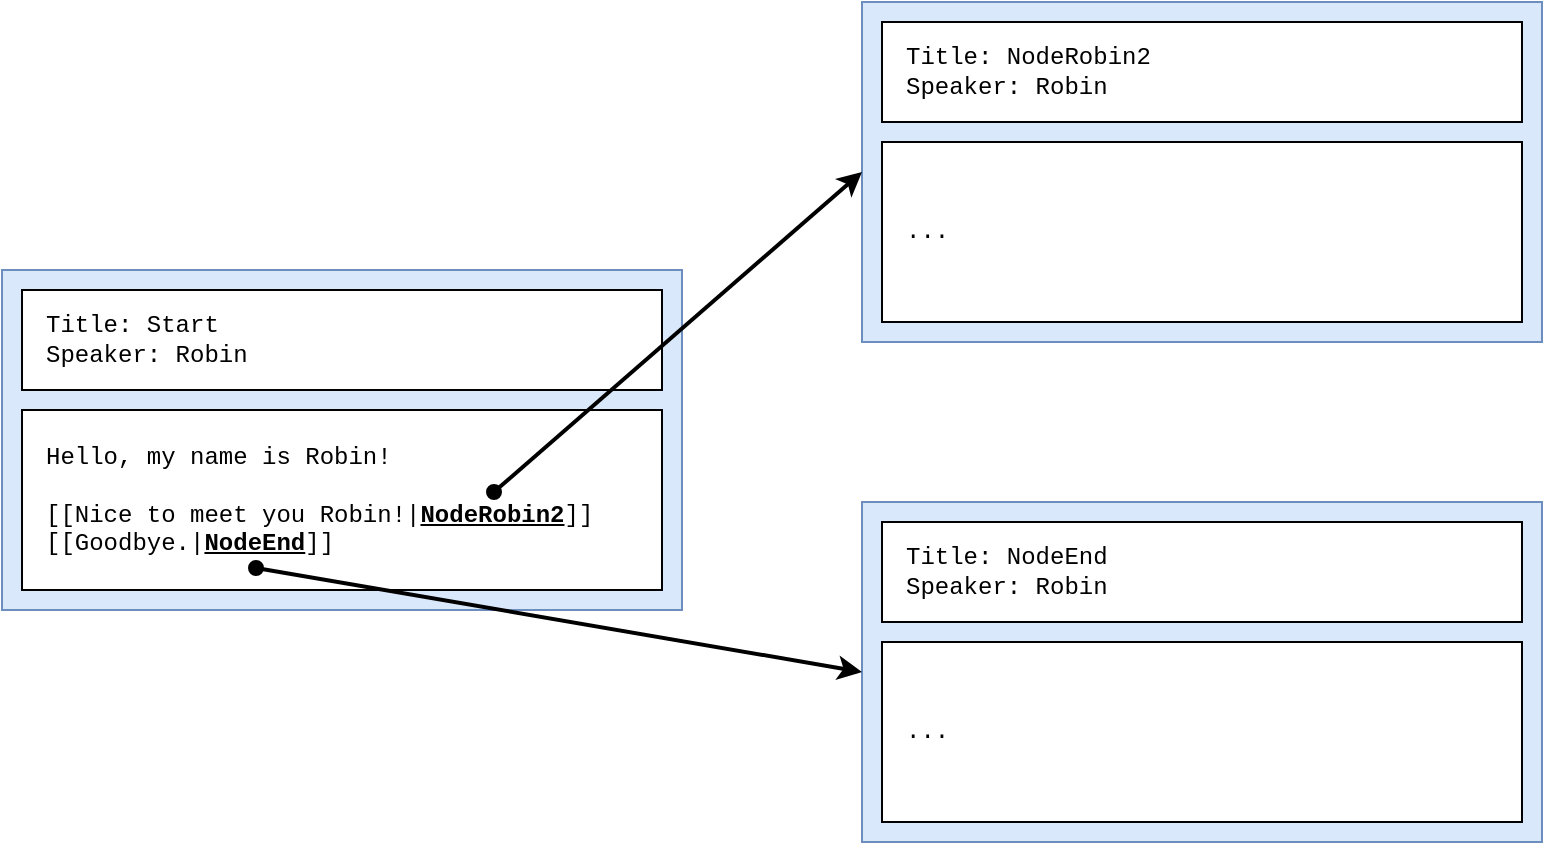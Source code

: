 <mxfile version="14.6.13" type="device"><diagram id="mOh2yW5HAtdaCrphhgXq" name="Page-1"><mxGraphModel dx="1106" dy="894" grid="1" gridSize="10" guides="1" tooltips="1" connect="1" arrows="1" fold="1" page="1" pageScale="1" pageWidth="1169" pageHeight="827" math="0" shadow="0"><root><mxCell id="0"/><mxCell id="1" parent="0"/><mxCell id="cM11P9JSvDr29DyXjae6-10" value="" style="group" vertex="1" connectable="0" parent="1"><mxGeometry x="210" y="244" width="340" height="170" as="geometry"/></mxCell><mxCell id="cM11P9JSvDr29DyXjae6-8" value="" style="rounded=1;whiteSpace=wrap;html=1;fontFamily=Courier New;align=left;arcSize=0;fillColor=#dae8fc;strokeColor=#6c8ebf;" vertex="1" parent="cM11P9JSvDr29DyXjae6-10"><mxGeometry width="340" height="170" as="geometry"/></mxCell><mxCell id="cM11P9JSvDr29DyXjae6-5" value="" style="group" vertex="1" connectable="0" parent="cM11P9JSvDr29DyXjae6-10"><mxGeometry x="10" y="70" width="320" height="90" as="geometry"/></mxCell><mxCell id="cM11P9JSvDr29DyXjae6-1" value="" style="rounded=0;whiteSpace=wrap;align=left;fontFamily=Courier New;html=1;" vertex="1" parent="cM11P9JSvDr29DyXjae6-5"><mxGeometry width="320" height="90" as="geometry"/></mxCell><mxCell id="cM11P9JSvDr29DyXjae6-4" value="Hello, my name is Robin!&lt;br&gt;&lt;br&gt;[[Nice to meet you Robin!|&lt;b&gt;&lt;u&gt;NodeRobin2&lt;/u&gt;&lt;/b&gt;]]&lt;br&gt;[[Goodbye.|&lt;b&gt;&lt;u&gt;NodeEnd&lt;/u&gt;&lt;/b&gt;]]" style="rounded=0;whiteSpace=wrap;align=left;fontFamily=Courier New;html=1;strokeColor=none;" vertex="1" parent="cM11P9JSvDr29DyXjae6-5"><mxGeometry x="10" y="10" width="300" height="70" as="geometry"/></mxCell><mxCell id="cM11P9JSvDr29DyXjae6-6" value="" style="group" vertex="1" connectable="0" parent="cM11P9JSvDr29DyXjae6-10"><mxGeometry x="10" y="10" width="320" height="50" as="geometry"/></mxCell><mxCell id="cM11P9JSvDr29DyXjae6-3" value="" style="rounded=0;whiteSpace=wrap;html=1;fontFamily=Courier New;align=left;" vertex="1" parent="cM11P9JSvDr29DyXjae6-6"><mxGeometry width="320" height="50" as="geometry"/></mxCell><mxCell id="cM11P9JSvDr29DyXjae6-2" value="Title: Start&lt;br&gt;Speaker: Robin" style="rounded=0;whiteSpace=wrap;html=1;fontFamily=Courier New;align=left;strokeColor=none;" vertex="1" parent="cM11P9JSvDr29DyXjae6-6"><mxGeometry x="10" y="10" width="300" height="30" as="geometry"/></mxCell><mxCell id="cM11P9JSvDr29DyXjae6-11" value="" style="group" vertex="1" connectable="0" parent="1"><mxGeometry x="640" y="110" width="340" height="170" as="geometry"/></mxCell><mxCell id="cM11P9JSvDr29DyXjae6-12" value="" style="rounded=1;whiteSpace=wrap;html=1;fontFamily=Courier New;align=left;arcSize=0;fillColor=#dae8fc;strokeColor=#6c8ebf;" vertex="1" parent="cM11P9JSvDr29DyXjae6-11"><mxGeometry width="340" height="170" as="geometry"/></mxCell><mxCell id="cM11P9JSvDr29DyXjae6-13" value="" style="group" vertex="1" connectable="0" parent="cM11P9JSvDr29DyXjae6-11"><mxGeometry x="10" y="70" width="320" height="90" as="geometry"/></mxCell><mxCell id="cM11P9JSvDr29DyXjae6-14" value="" style="rounded=0;whiteSpace=wrap;align=left;fontFamily=Courier New;html=1;" vertex="1" parent="cM11P9JSvDr29DyXjae6-13"><mxGeometry width="320" height="90" as="geometry"/></mxCell><mxCell id="cM11P9JSvDr29DyXjae6-15" value="..." style="rounded=0;whiteSpace=wrap;align=left;fontFamily=Courier New;html=1;strokeColor=none;" vertex="1" parent="cM11P9JSvDr29DyXjae6-13"><mxGeometry x="10" y="10" width="300" height="70" as="geometry"/></mxCell><mxCell id="cM11P9JSvDr29DyXjae6-16" value="" style="group" vertex="1" connectable="0" parent="cM11P9JSvDr29DyXjae6-11"><mxGeometry x="10" y="10" width="320" height="50" as="geometry"/></mxCell><mxCell id="cM11P9JSvDr29DyXjae6-17" value="" style="rounded=0;whiteSpace=wrap;html=1;fontFamily=Courier New;align=left;" vertex="1" parent="cM11P9JSvDr29DyXjae6-16"><mxGeometry width="320" height="50" as="geometry"/></mxCell><mxCell id="cM11P9JSvDr29DyXjae6-18" value="Title: NodeRobin2&lt;br&gt;Speaker: Robin" style="rounded=0;whiteSpace=wrap;html=1;fontFamily=Courier New;align=left;strokeColor=none;" vertex="1" parent="cM11P9JSvDr29DyXjae6-16"><mxGeometry x="10" y="10" width="300" height="30" as="geometry"/></mxCell><mxCell id="cM11P9JSvDr29DyXjae6-19" value="" style="group" vertex="1" connectable="0" parent="1"><mxGeometry x="640" y="360" width="340" height="170" as="geometry"/></mxCell><mxCell id="cM11P9JSvDr29DyXjae6-20" value="" style="rounded=1;whiteSpace=wrap;html=1;fontFamily=Courier New;align=left;arcSize=0;fillColor=#dae8fc;strokeColor=#6c8ebf;" vertex="1" parent="cM11P9JSvDr29DyXjae6-19"><mxGeometry width="340" height="170" as="geometry"/></mxCell><mxCell id="cM11P9JSvDr29DyXjae6-21" value="" style="group" vertex="1" connectable="0" parent="cM11P9JSvDr29DyXjae6-19"><mxGeometry x="10" y="70" width="320" height="90" as="geometry"/></mxCell><mxCell id="cM11P9JSvDr29DyXjae6-22" value="" style="rounded=0;whiteSpace=wrap;align=left;fontFamily=Courier New;html=1;" vertex="1" parent="cM11P9JSvDr29DyXjae6-21"><mxGeometry width="320" height="90" as="geometry"/></mxCell><mxCell id="cM11P9JSvDr29DyXjae6-23" value="..." style="rounded=0;whiteSpace=wrap;align=left;fontFamily=Courier New;html=1;strokeColor=none;" vertex="1" parent="cM11P9JSvDr29DyXjae6-21"><mxGeometry x="10" y="10" width="300" height="70" as="geometry"/></mxCell><mxCell id="cM11P9JSvDr29DyXjae6-24" value="" style="group" vertex="1" connectable="0" parent="cM11P9JSvDr29DyXjae6-19"><mxGeometry x="10" y="10" width="320" height="50" as="geometry"/></mxCell><mxCell id="cM11P9JSvDr29DyXjae6-25" value="" style="rounded=0;whiteSpace=wrap;html=1;fontFamily=Courier New;align=left;" vertex="1" parent="cM11P9JSvDr29DyXjae6-24"><mxGeometry width="320" height="50" as="geometry"/></mxCell><mxCell id="cM11P9JSvDr29DyXjae6-26" value="Title: NodeEnd&lt;br&gt;Speaker: Robin" style="rounded=0;whiteSpace=wrap;html=1;fontFamily=Courier New;align=left;strokeColor=none;" vertex="1" parent="cM11P9JSvDr29DyXjae6-24"><mxGeometry x="10" y="10" width="300" height="30" as="geometry"/></mxCell><mxCell id="cM11P9JSvDr29DyXjae6-27" value="" style="endArrow=classic;html=1;fontFamily=Courier New;startArrow=oval;startFill=1;strokeWidth=2;entryX=0;entryY=0.5;entryDx=0;entryDy=0;" edge="1" parent="1" target="cM11P9JSvDr29DyXjae6-12"><mxGeometry width="50" height="50" relative="1" as="geometry"><mxPoint x="456" y="355" as="sourcePoint"/><mxPoint x="550" y="170" as="targetPoint"/></mxGeometry></mxCell><mxCell id="cM11P9JSvDr29DyXjae6-28" value="" style="endArrow=classic;html=1;fontFamily=Courier New;startArrow=oval;startFill=1;strokeWidth=2;entryX=0;entryY=0.5;entryDx=0;entryDy=0;" edge="1" parent="1" target="cM11P9JSvDr29DyXjae6-20"><mxGeometry width="50" height="50" relative="1" as="geometry"><mxPoint x="337" y="393" as="sourcePoint"/><mxPoint x="460" y="490" as="targetPoint"/></mxGeometry></mxCell></root></mxGraphModel></diagram></mxfile>